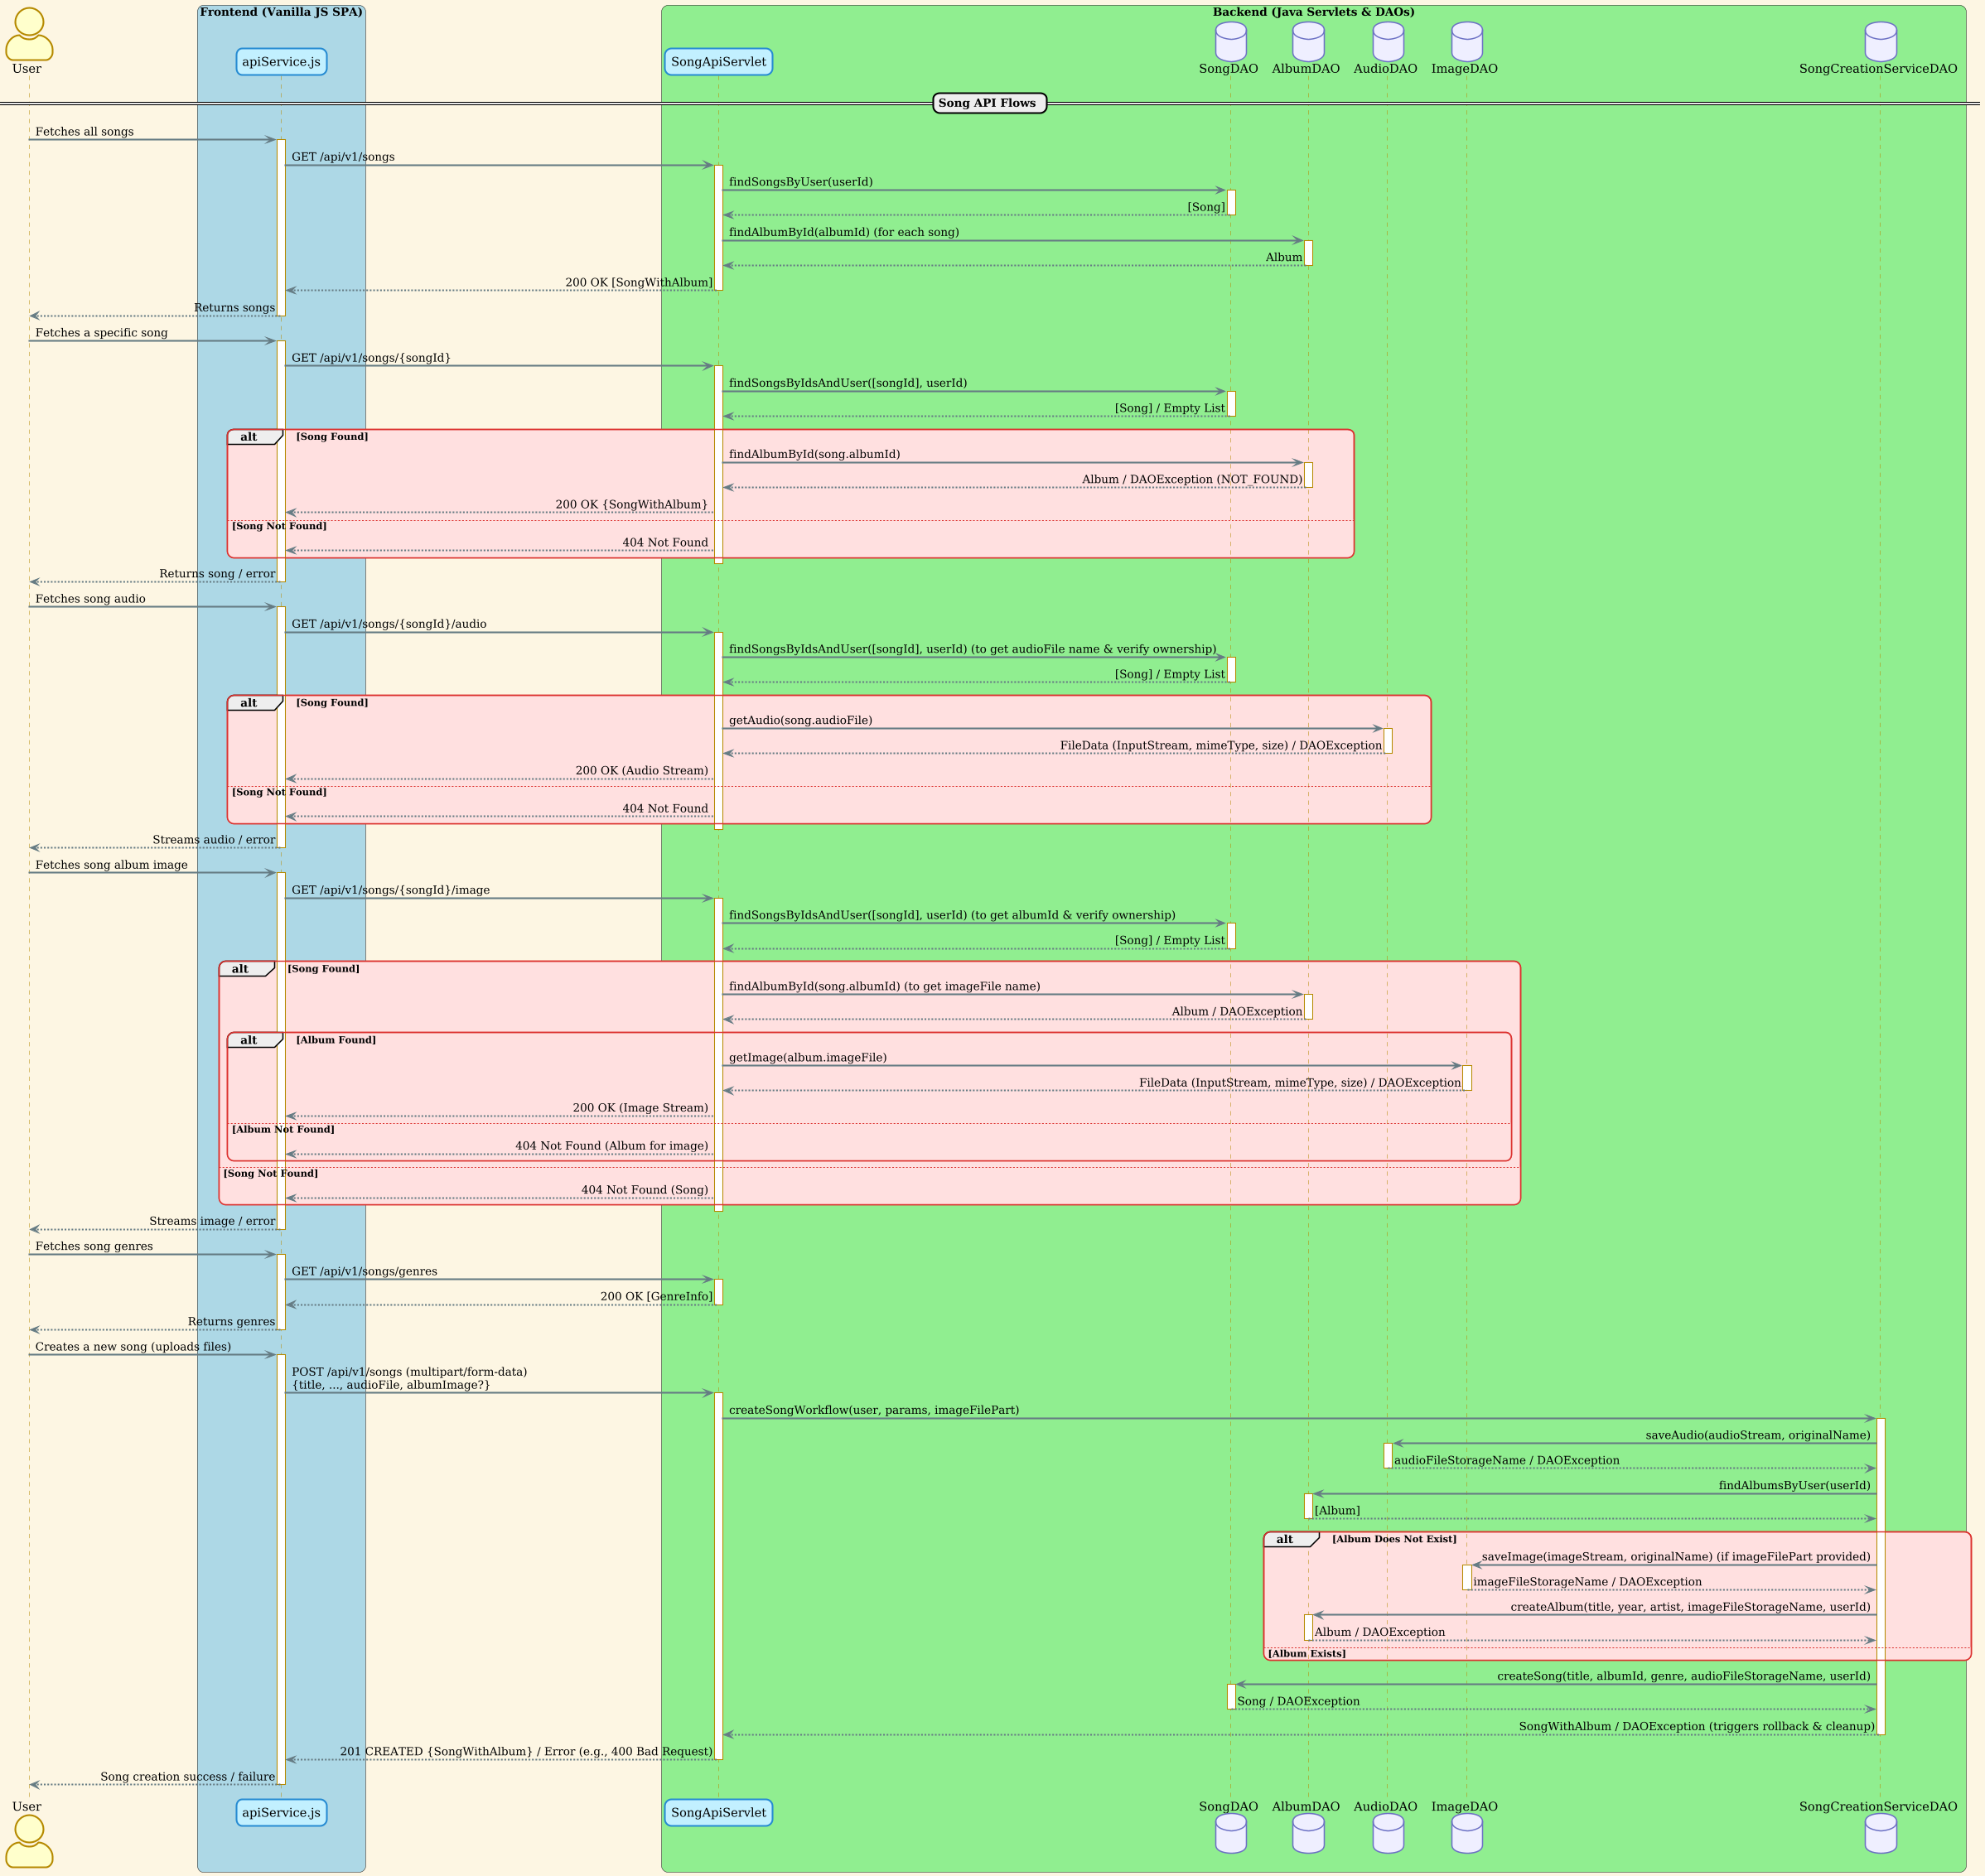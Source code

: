 @startuml
!theme sunlust
actor User

box "Frontend (Vanilla JS SPA)" #LightBlue
  participant "apiService.js" as ApiService
end box

box "Backend (Java Servlets & DAOs)" #LightGreen
  participant "SongApiServlet" as SongServlet
  database "SongDAO" as SongDAO
  database "AlbumDAO" as AlbumDAO
  database "AudioDAO" as AudioDAO
  database "ImageDAO" as ImageDAO
  database "SongCreationServiceDAO" as SongCreationServiceDAO
end box

== Song API Flows ==

User -> ApiService : Fetches all songs
activate ApiService
ApiService -> SongServlet : GET /api/v1/songs
activate SongServlet
SongServlet -> SongDAO : findSongsByUser(userId)
activate SongDAO
SongDAO --> SongServlet : [Song]
deactivate SongDAO
SongServlet -> AlbumDAO : findAlbumById(albumId) (for each song)
activate AlbumDAO
AlbumDAO --> SongServlet : Album
deactivate AlbumDAO
SongServlet --> ApiService : 200 OK [SongWithAlbum]
deactivate SongServlet
ApiService --> User : Returns songs
deactivate ApiService

User -> ApiService : Fetches a specific song
activate ApiService
ApiService -> SongServlet : GET /api/v1/songs/{songId}
activate SongServlet
SongServlet -> SongDAO : findSongsByIdsAndUser([songId], userId)
activate SongDAO
SongDAO --> SongServlet : [Song] / Empty List
deactivate SongDAO
alt Song Found
  SongServlet -> AlbumDAO : findAlbumById(song.albumId)
  activate AlbumDAO
  AlbumDAO --> SongServlet : Album / DAOException (NOT_FOUND)
  deactivate AlbumDAO
  SongServlet --> ApiService : 200 OK {SongWithAlbum}
else Song Not Found
  SongServlet --> ApiService : 404 Not Found
end
deactivate SongServlet
ApiService --> User : Returns song / error
deactivate ApiService

User -> ApiService : Fetches song audio
activate ApiService
ApiService -> SongServlet : GET /api/v1/songs/{songId}/audio
activate SongServlet
SongServlet -> SongDAO : findSongsByIdsAndUser([songId], userId) (to get audioFile name & verify ownership)
activate SongDAO
SongDAO --> SongServlet : [Song] / Empty List
deactivate SongDAO
alt Song Found
  SongServlet -> AudioDAO : getAudio(song.audioFile)
  activate AudioDAO
  AudioDAO --> SongServlet : FileData (InputStream, mimeType, size) / DAOException
  deactivate AudioDAO
  SongServlet --> ApiService : 200 OK (Audio Stream)
else Song Not Found
  SongServlet --> ApiService : 404 Not Found
end
deactivate SongServlet
ApiService --> User : Streams audio / error
deactivate ApiService

User -> ApiService : Fetches song album image
activate ApiService
ApiService -> SongServlet : GET /api/v1/songs/{songId}/image
activate SongServlet
SongServlet -> SongDAO : findSongsByIdsAndUser([songId], userId) (to get albumId & verify ownership)
activate SongDAO
SongDAO --> SongServlet : [Song] / Empty List
deactivate SongDAO
alt Song Found
  SongServlet -> AlbumDAO : findAlbumById(song.albumId) (to get imageFile name)
  activate AlbumDAO
  AlbumDAO --> SongServlet : Album / DAOException
  deactivate AlbumDAO
  alt Album Found
    SongServlet -> ImageDAO : getImage(album.imageFile)
    activate ImageDAO
    ImageDAO --> SongServlet : FileData (InputStream, mimeType, size) / DAOException
    deactivate ImageDAO
    SongServlet --> ApiService : 200 OK (Image Stream)
  else Album Not Found
    SongServlet --> ApiService : 404 Not Found (Album for image)
  end
else Song Not Found
  SongServlet --> ApiService : 404 Not Found (Song)
end
deactivate SongServlet
ApiService --> User : Streams image / error
deactivate ApiService

User -> ApiService : Fetches song genres
activate ApiService
ApiService -> SongServlet : GET /api/v1/songs/genres
activate SongServlet
' Note: Genres are from an Enum, no DAO interaction needed.
SongServlet --> ApiService : 200 OK [GenreInfo]
deactivate SongServlet
ApiService --> User : Returns genres
deactivate ApiService

User -> ApiService : Creates a new song (uploads files)
activate ApiService
ApiService -> SongServlet : POST /api/v1/songs (multipart/form-data)\n{title, ..., audioFile, albumImage?}
activate SongServlet
SongServlet -> SongCreationServiceDAO : createSongWorkflow(user, params, imageFilePart)
activate SongCreationServiceDAO

SongCreationServiceDAO -> AudioDAO : saveAudio(audioStream, originalName)
activate AudioDAO
AudioDAO --> SongCreationServiceDAO : audioFileStorageName / DAOException
deactivate AudioDAO

SongCreationServiceDAO -> AlbumDAO : findAlbumsByUser(userId)
activate AlbumDAO
AlbumDAO --> SongCreationServiceDAO : [Album]
deactivate AlbumDAO

alt Album Does Not Exist
  SongCreationServiceDAO -> ImageDAO : saveImage(imageStream, originalName) (if imageFilePart provided)
  activate ImageDAO
  ImageDAO --> SongCreationServiceDAO : imageFileStorageName / DAOException
  deactivate ImageDAO
  SongCreationServiceDAO -> AlbumDAO : createAlbum(title, year, artist, imageFileStorageName, userId)
  activate AlbumDAO
  AlbumDAO --> SongCreationServiceDAO : Album / DAOException
  deactivate AlbumDAO
else Album Exists
  ' Use existing album
end

SongCreationServiceDAO -> SongDAO : createSong(title, albumId, genre, audioFileStorageName, userId)
activate SongDAO
SongDAO --> SongCreationServiceDAO : Song / DAOException
deactivate SongDAO

SongCreationServiceDAO --> SongServlet : SongWithAlbum / DAOException (triggers rollback & cleanup)
deactivate SongCreationServiceDAO
SongServlet --> ApiService : 201 CREATED {SongWithAlbum} / Error (e.g., 400 Bad Request)
deactivate SongServlet
ApiService --> User : Song creation success / failure
deactivate ApiService

@enduml
